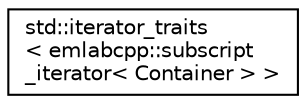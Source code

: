digraph "Graphical Class Hierarchy"
{
 // LATEX_PDF_SIZE
  edge [fontname="Helvetica",fontsize="10",labelfontname="Helvetica",labelfontsize="10"];
  node [fontname="Helvetica",fontsize="10",shape=record];
  rankdir="LR";
  Node0 [label="std::iterator_traits\l\< emlabcpp::subscript\l_iterator\< Container \> \>",height=0.2,width=0.4,color="black", fillcolor="white", style="filled",URL="$structstd_1_1iterator__traits_3_01emlabcpp_1_1subscript__iterator_3_01Container_01_4_01_4.html",tooltip=" "];
}
